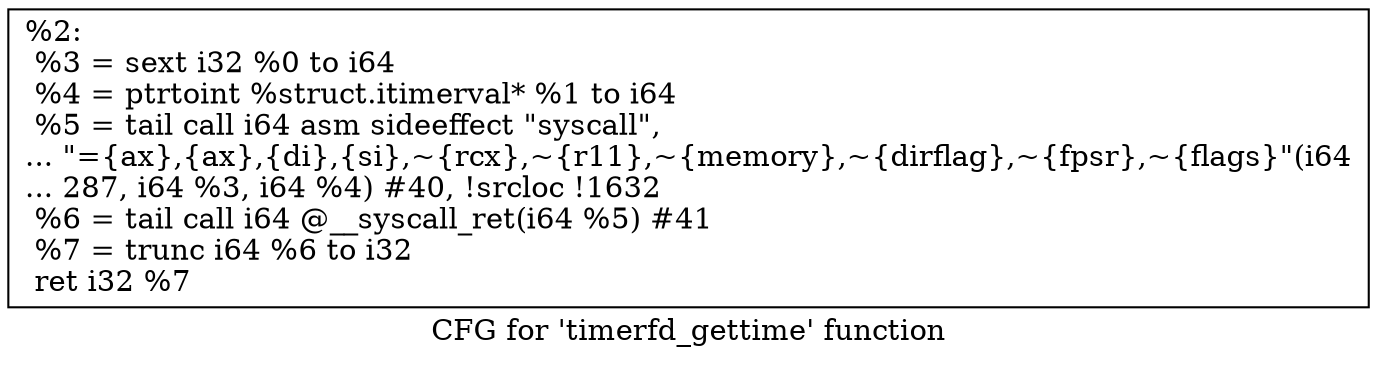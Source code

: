 digraph "CFG for 'timerfd_gettime' function" {
	label="CFG for 'timerfd_gettime' function";

	Node0x1fd4950 [shape=record,label="{%2:\l  %3 = sext i32 %0 to i64\l  %4 = ptrtoint %struct.itimerval* %1 to i64\l  %5 = tail call i64 asm sideeffect \"syscall\",\l... \"=\{ax\},\{ax\},\{di\},\{si\},~\{rcx\},~\{r11\},~\{memory\},~\{dirflag\},~\{fpsr\},~\{flags\}\"(i64\l... 287, i64 %3, i64 %4) #40, !srcloc !1632\l  %6 = tail call i64 @__syscall_ret(i64 %5) #41\l  %7 = trunc i64 %6 to i32\l  ret i32 %7\l}"];
}
